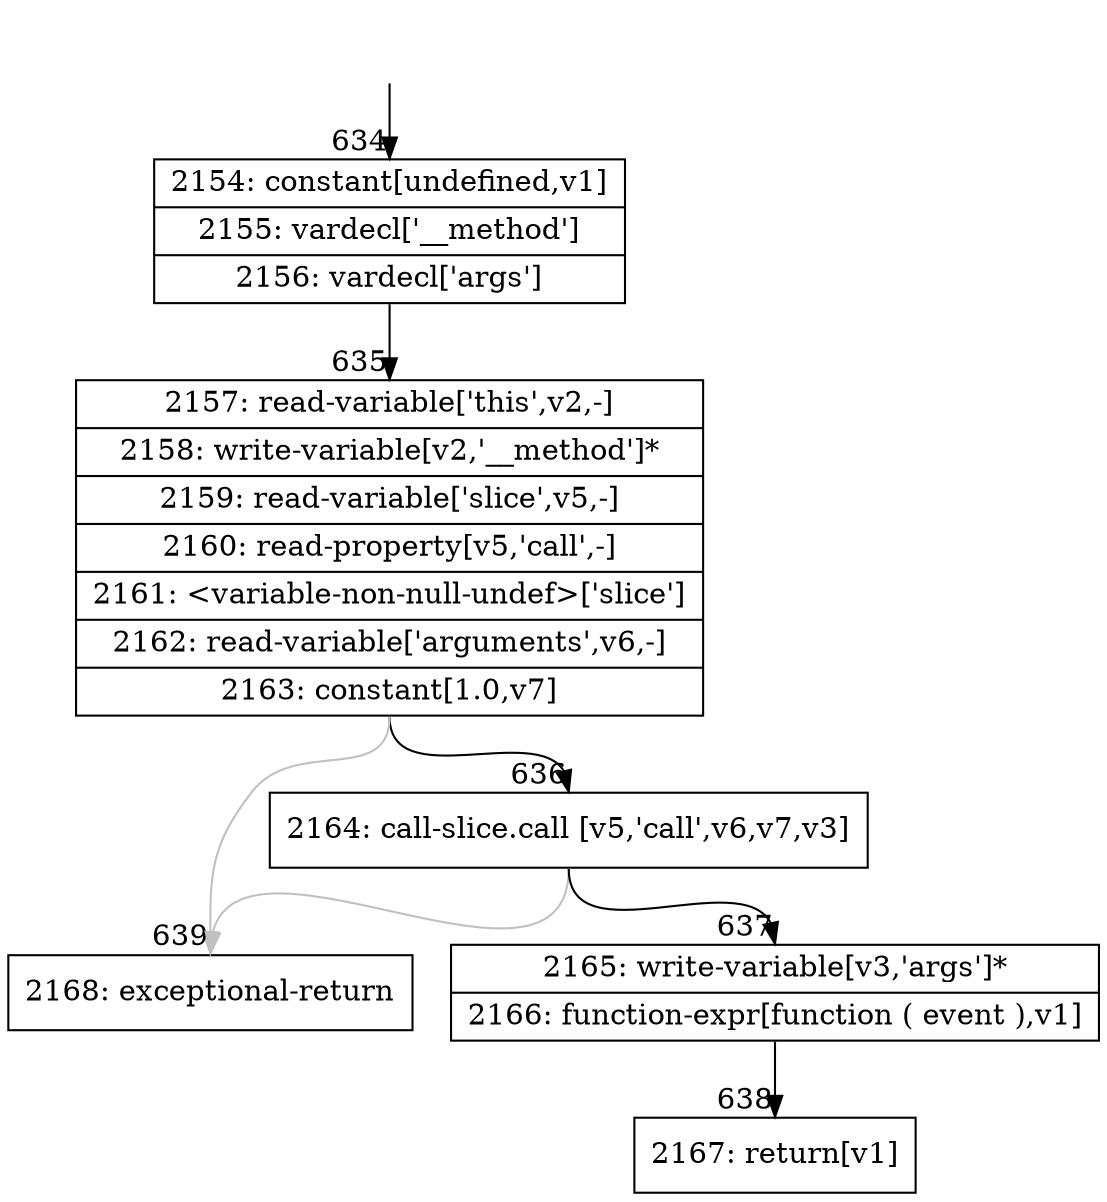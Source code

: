 digraph {
rankdir="TD"
BB_entry46[shape=none,label=""];
BB_entry46 -> BB634 [tailport=s, headport=n, headlabel="    634"]
BB634 [shape=record label="{2154: constant[undefined,v1]|2155: vardecl['__method']|2156: vardecl['args']}" ] 
BB634 -> BB635 [tailport=s, headport=n, headlabel="      635"]
BB635 [shape=record label="{2157: read-variable['this',v2,-]|2158: write-variable[v2,'__method']*|2159: read-variable['slice',v5,-]|2160: read-property[v5,'call',-]|2161: \<variable-non-null-undef\>['slice']|2162: read-variable['arguments',v6,-]|2163: constant[1.0,v7]}" ] 
BB635 -> BB636 [tailport=s, headport=n, headlabel="      636"]
BB635 -> BB639 [tailport=s, headport=n, color=gray, headlabel="      639"]
BB636 [shape=record label="{2164: call-slice.call [v5,'call',v6,v7,v3]}" ] 
BB636 -> BB637 [tailport=s, headport=n, headlabel="      637"]
BB636 -> BB639 [tailport=s, headport=n, color=gray]
BB637 [shape=record label="{2165: write-variable[v3,'args']*|2166: function-expr[function ( event ),v1]}" ] 
BB637 -> BB638 [tailport=s, headport=n, headlabel="      638"]
BB638 [shape=record label="{2167: return[v1]}" ] 
BB639 [shape=record label="{2168: exceptional-return}" ] 
//#$~ 417
}
